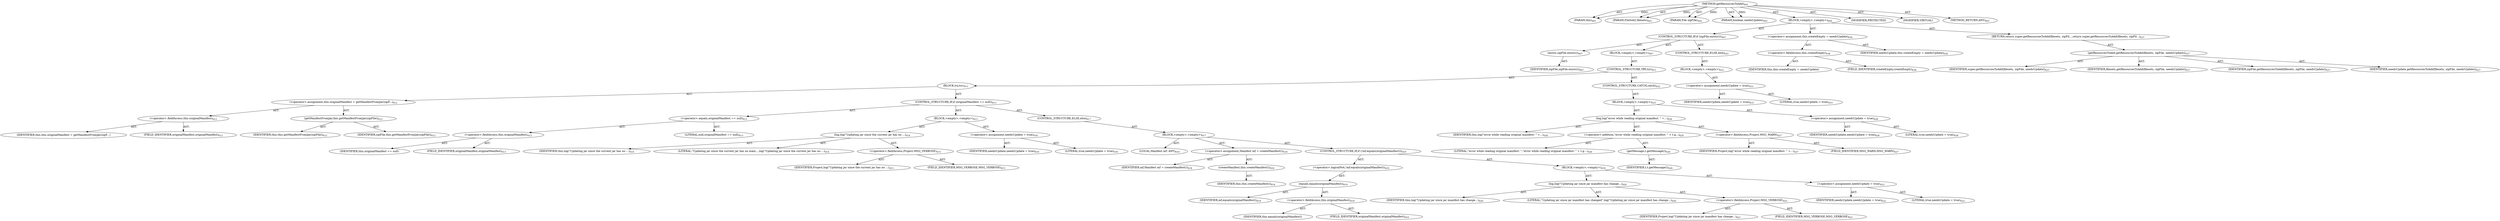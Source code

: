 digraph "getResourcesToAdd" {  
"111669149715" [label = <(METHOD,getResourcesToAdd)<SUB>601</SUB>> ]
"115964117005" [label = <(PARAM,this)<SUB>601</SUB>> ]
"115964117037" [label = <(PARAM,FileSet[] filesets)<SUB>601</SUB>> ]
"115964117038" [label = <(PARAM,File zipFile)<SUB>602</SUB>> ]
"115964117039" [label = <(PARAM,boolean needsUpdate)<SUB>603</SUB>> ]
"25769803865" [label = <(BLOCK,&lt;empty&gt;,&lt;empty&gt;)<SUB>604</SUB>> ]
"47244640317" [label = <(CONTROL_STRUCTURE,IF,if (zipFile.exists()))<SUB>607</SUB>> ]
"30064771420" [label = <(exists,zipFile.exists())<SUB>607</SUB>> ]
"68719477055" [label = <(IDENTIFIER,zipFile,zipFile.exists())<SUB>607</SUB>> ]
"25769803866" [label = <(BLOCK,&lt;empty&gt;,&lt;empty&gt;)<SUB>607</SUB>> ]
"47244640318" [label = <(CONTROL_STRUCTURE,TRY,try)<SUB>611</SUB>> ]
"25769803867" [label = <(BLOCK,try,try)<SUB>611</SUB>> ]
"30064771421" [label = <(&lt;operator&gt;.assignment,this.originalManifest = getManifestFromJar(zipF...)<SUB>612</SUB>> ]
"30064771422" [label = <(&lt;operator&gt;.fieldAccess,this.originalManifest)<SUB>612</SUB>> ]
"68719477056" [label = <(IDENTIFIER,this,this.originalManifest = getManifestFromJar(zipF...)> ]
"55834574911" [label = <(FIELD_IDENTIFIER,originalManifest,originalManifest)<SUB>612</SUB>> ]
"30064771423" [label = <(getManifestFromJar,this.getManifestFromJar(zipFile))<SUB>612</SUB>> ]
"68719476764" [label = <(IDENTIFIER,this,this.getManifestFromJar(zipFile))<SUB>612</SUB>> ]
"68719477057" [label = <(IDENTIFIER,zipFile,this.getManifestFromJar(zipFile))<SUB>612</SUB>> ]
"47244640319" [label = <(CONTROL_STRUCTURE,IF,if (originalManifest == null))<SUB>613</SUB>> ]
"30064771424" [label = <(&lt;operator&gt;.equals,originalManifest == null)<SUB>613</SUB>> ]
"30064771425" [label = <(&lt;operator&gt;.fieldAccess,this.originalManifest)<SUB>613</SUB>> ]
"68719477058" [label = <(IDENTIFIER,this,originalManifest == null)> ]
"55834574912" [label = <(FIELD_IDENTIFIER,originalManifest,originalManifest)<SUB>613</SUB>> ]
"90194313291" [label = <(LITERAL,null,originalManifest == null)<SUB>613</SUB>> ]
"25769803868" [label = <(BLOCK,&lt;empty&gt;,&lt;empty&gt;)<SUB>613</SUB>> ]
"30064771426" [label = <(log,log(&quot;Updating jar since the current jar has no ...)<SUB>614</SUB>> ]
"68719476765" [label = <(IDENTIFIER,this,log(&quot;Updating jar since the current jar has no ...)<SUB>614</SUB>> ]
"90194313292" [label = <(LITERAL,&quot;Updating jar since the current jar has no mani...,log(&quot;Updating jar since the current jar has no ...)<SUB>614</SUB>> ]
"30064771427" [label = <(&lt;operator&gt;.fieldAccess,Project.MSG_VERBOSE)<SUB>615</SUB>> ]
"68719477059" [label = <(IDENTIFIER,Project,log(&quot;Updating jar since the current jar has no ...)<SUB>615</SUB>> ]
"55834574913" [label = <(FIELD_IDENTIFIER,MSG_VERBOSE,MSG_VERBOSE)<SUB>615</SUB>> ]
"30064771428" [label = <(&lt;operator&gt;.assignment,needsUpdate = true)<SUB>616</SUB>> ]
"68719477060" [label = <(IDENTIFIER,needsUpdate,needsUpdate = true)<SUB>616</SUB>> ]
"90194313293" [label = <(LITERAL,true,needsUpdate = true)<SUB>616</SUB>> ]
"47244640320" [label = <(CONTROL_STRUCTURE,ELSE,else)<SUB>617</SUB>> ]
"25769803869" [label = <(BLOCK,&lt;empty&gt;,&lt;empty&gt;)<SUB>617</SUB>> ]
"94489280546" [label = <(LOCAL,Manifest mf: ANY)<SUB>618</SUB>> ]
"30064771429" [label = <(&lt;operator&gt;.assignment,Manifest mf = createManifest())<SUB>618</SUB>> ]
"68719477061" [label = <(IDENTIFIER,mf,Manifest mf = createManifest())<SUB>618</SUB>> ]
"30064771430" [label = <(createManifest,this.createManifest())<SUB>618</SUB>> ]
"68719476766" [label = <(IDENTIFIER,this,this.createManifest())<SUB>618</SUB>> ]
"47244640321" [label = <(CONTROL_STRUCTURE,IF,if (!mf.equals(originalManifest)))<SUB>619</SUB>> ]
"30064771431" [label = <(&lt;operator&gt;.logicalNot,!mf.equals(originalManifest))<SUB>619</SUB>> ]
"30064771432" [label = <(equals,equals(originalManifest))<SUB>619</SUB>> ]
"68719477062" [label = <(IDENTIFIER,mf,equals(originalManifest))<SUB>619</SUB>> ]
"30064771433" [label = <(&lt;operator&gt;.fieldAccess,this.originalManifest)<SUB>619</SUB>> ]
"68719477063" [label = <(IDENTIFIER,this,equals(originalManifest))> ]
"55834574914" [label = <(FIELD_IDENTIFIER,originalManifest,originalManifest)<SUB>619</SUB>> ]
"25769803870" [label = <(BLOCK,&lt;empty&gt;,&lt;empty&gt;)<SUB>619</SUB>> ]
"30064771434" [label = <(log,log(&quot;Updating jar since jar manifest has change...)<SUB>620</SUB>> ]
"68719476767" [label = <(IDENTIFIER,this,log(&quot;Updating jar since jar manifest has change...)<SUB>620</SUB>> ]
"90194313294" [label = <(LITERAL,&quot;Updating jar since jar manifest has changed&quot;,log(&quot;Updating jar since jar manifest has change...)<SUB>620</SUB>> ]
"30064771435" [label = <(&lt;operator&gt;.fieldAccess,Project.MSG_VERBOSE)<SUB>621</SUB>> ]
"68719477064" [label = <(IDENTIFIER,Project,log(&quot;Updating jar since jar manifest has change...)<SUB>621</SUB>> ]
"55834574915" [label = <(FIELD_IDENTIFIER,MSG_VERBOSE,MSG_VERBOSE)<SUB>621</SUB>> ]
"30064771436" [label = <(&lt;operator&gt;.assignment,needsUpdate = true)<SUB>622</SUB>> ]
"68719477065" [label = <(IDENTIFIER,needsUpdate,needsUpdate = true)<SUB>622</SUB>> ]
"90194313295" [label = <(LITERAL,true,needsUpdate = true)<SUB>622</SUB>> ]
"47244640322" [label = <(CONTROL_STRUCTURE,CATCH,catch)<SUB>625</SUB>> ]
"25769803871" [label = <(BLOCK,&lt;empty&gt;,&lt;empty&gt;)<SUB>625</SUB>> ]
"30064771437" [label = <(log,log(&quot;error while reading original manifest: &quot; +...)<SUB>626</SUB>> ]
"68719476768" [label = <(IDENTIFIER,this,log(&quot;error while reading original manifest: &quot; +...)<SUB>626</SUB>> ]
"30064771438" [label = <(&lt;operator&gt;.addition,&quot;error while reading original manifest: &quot; + t.g...)<SUB>626</SUB>> ]
"90194313296" [label = <(LITERAL,&quot;error while reading original manifest: &quot;,&quot;error while reading original manifest: &quot; + t.g...)<SUB>626</SUB>> ]
"30064771439" [label = <(getMessage,t.getMessage())<SUB>626</SUB>> ]
"68719477066" [label = <(IDENTIFIER,t,t.getMessage())<SUB>626</SUB>> ]
"30064771440" [label = <(&lt;operator&gt;.fieldAccess,Project.MSG_WARN)<SUB>627</SUB>> ]
"68719477067" [label = <(IDENTIFIER,Project,log(&quot;error while reading original manifest: &quot; +...)<SUB>627</SUB>> ]
"55834574916" [label = <(FIELD_IDENTIFIER,MSG_WARN,MSG_WARN)<SUB>627</SUB>> ]
"30064771441" [label = <(&lt;operator&gt;.assignment,needsUpdate = true)<SUB>628</SUB>> ]
"68719477068" [label = <(IDENTIFIER,needsUpdate,needsUpdate = true)<SUB>628</SUB>> ]
"90194313297" [label = <(LITERAL,true,needsUpdate = true)<SUB>628</SUB>> ]
"47244640323" [label = <(CONTROL_STRUCTURE,ELSE,else)<SUB>631</SUB>> ]
"25769803872" [label = <(BLOCK,&lt;empty&gt;,&lt;empty&gt;)<SUB>631</SUB>> ]
"30064771442" [label = <(&lt;operator&gt;.assignment,needsUpdate = true)<SUB>633</SUB>> ]
"68719477069" [label = <(IDENTIFIER,needsUpdate,needsUpdate = true)<SUB>633</SUB>> ]
"90194313298" [label = <(LITERAL,true,needsUpdate = true)<SUB>633</SUB>> ]
"30064771443" [label = <(&lt;operator&gt;.assignment,this.createEmpty = needsUpdate)<SUB>636</SUB>> ]
"30064771444" [label = <(&lt;operator&gt;.fieldAccess,this.createEmpty)<SUB>636</SUB>> ]
"68719477070" [label = <(IDENTIFIER,this,this.createEmpty = needsUpdate)> ]
"55834574917" [label = <(FIELD_IDENTIFIER,createEmpty,createEmpty)<SUB>636</SUB>> ]
"68719477071" [label = <(IDENTIFIER,needsUpdate,this.createEmpty = needsUpdate)<SUB>636</SUB>> ]
"146028888069" [label = <(RETURN,return super.getResourcesToAdd(filesets, zipFil...,return super.getResourcesToAdd(filesets, zipFil...)<SUB>637</SUB>> ]
"30064771445" [label = <(getResourcesToAdd,getResourcesToAdd(filesets, zipFile, needsUpdate))<SUB>637</SUB>> ]
"68719477072" [label = <(IDENTIFIER,super,getResourcesToAdd(filesets, zipFile, needsUpdate))<SUB>637</SUB>> ]
"68719477073" [label = <(IDENTIFIER,filesets,getResourcesToAdd(filesets, zipFile, needsUpdate))<SUB>637</SUB>> ]
"68719477074" [label = <(IDENTIFIER,zipFile,getResourcesToAdd(filesets, zipFile, needsUpdate))<SUB>637</SUB>> ]
"68719477075" [label = <(IDENTIFIER,needsUpdate,getResourcesToAdd(filesets, zipFile, needsUpdate))<SUB>637</SUB>> ]
"133143986230" [label = <(MODIFIER,PROTECTED)> ]
"133143986231" [label = <(MODIFIER,VIRTUAL)> ]
"128849018899" [label = <(METHOD_RETURN,ANY)<SUB>601</SUB>> ]
  "111669149715" -> "115964117005"  [ label = "AST: "] 
  "111669149715" -> "115964117037"  [ label = "AST: "] 
  "111669149715" -> "115964117038"  [ label = "AST: "] 
  "111669149715" -> "115964117039"  [ label = "AST: "] 
  "111669149715" -> "25769803865"  [ label = "AST: "] 
  "111669149715" -> "133143986230"  [ label = "AST: "] 
  "111669149715" -> "133143986231"  [ label = "AST: "] 
  "111669149715" -> "128849018899"  [ label = "AST: "] 
  "25769803865" -> "47244640317"  [ label = "AST: "] 
  "25769803865" -> "30064771443"  [ label = "AST: "] 
  "25769803865" -> "146028888069"  [ label = "AST: "] 
  "47244640317" -> "30064771420"  [ label = "AST: "] 
  "47244640317" -> "25769803866"  [ label = "AST: "] 
  "47244640317" -> "47244640323"  [ label = "AST: "] 
  "30064771420" -> "68719477055"  [ label = "AST: "] 
  "25769803866" -> "47244640318"  [ label = "AST: "] 
  "47244640318" -> "25769803867"  [ label = "AST: "] 
  "47244640318" -> "47244640322"  [ label = "AST: "] 
  "25769803867" -> "30064771421"  [ label = "AST: "] 
  "25769803867" -> "47244640319"  [ label = "AST: "] 
  "30064771421" -> "30064771422"  [ label = "AST: "] 
  "30064771421" -> "30064771423"  [ label = "AST: "] 
  "30064771422" -> "68719477056"  [ label = "AST: "] 
  "30064771422" -> "55834574911"  [ label = "AST: "] 
  "30064771423" -> "68719476764"  [ label = "AST: "] 
  "30064771423" -> "68719477057"  [ label = "AST: "] 
  "47244640319" -> "30064771424"  [ label = "AST: "] 
  "47244640319" -> "25769803868"  [ label = "AST: "] 
  "47244640319" -> "47244640320"  [ label = "AST: "] 
  "30064771424" -> "30064771425"  [ label = "AST: "] 
  "30064771424" -> "90194313291"  [ label = "AST: "] 
  "30064771425" -> "68719477058"  [ label = "AST: "] 
  "30064771425" -> "55834574912"  [ label = "AST: "] 
  "25769803868" -> "30064771426"  [ label = "AST: "] 
  "25769803868" -> "30064771428"  [ label = "AST: "] 
  "30064771426" -> "68719476765"  [ label = "AST: "] 
  "30064771426" -> "90194313292"  [ label = "AST: "] 
  "30064771426" -> "30064771427"  [ label = "AST: "] 
  "30064771427" -> "68719477059"  [ label = "AST: "] 
  "30064771427" -> "55834574913"  [ label = "AST: "] 
  "30064771428" -> "68719477060"  [ label = "AST: "] 
  "30064771428" -> "90194313293"  [ label = "AST: "] 
  "47244640320" -> "25769803869"  [ label = "AST: "] 
  "25769803869" -> "94489280546"  [ label = "AST: "] 
  "25769803869" -> "30064771429"  [ label = "AST: "] 
  "25769803869" -> "47244640321"  [ label = "AST: "] 
  "30064771429" -> "68719477061"  [ label = "AST: "] 
  "30064771429" -> "30064771430"  [ label = "AST: "] 
  "30064771430" -> "68719476766"  [ label = "AST: "] 
  "47244640321" -> "30064771431"  [ label = "AST: "] 
  "47244640321" -> "25769803870"  [ label = "AST: "] 
  "30064771431" -> "30064771432"  [ label = "AST: "] 
  "30064771432" -> "68719477062"  [ label = "AST: "] 
  "30064771432" -> "30064771433"  [ label = "AST: "] 
  "30064771433" -> "68719477063"  [ label = "AST: "] 
  "30064771433" -> "55834574914"  [ label = "AST: "] 
  "25769803870" -> "30064771434"  [ label = "AST: "] 
  "25769803870" -> "30064771436"  [ label = "AST: "] 
  "30064771434" -> "68719476767"  [ label = "AST: "] 
  "30064771434" -> "90194313294"  [ label = "AST: "] 
  "30064771434" -> "30064771435"  [ label = "AST: "] 
  "30064771435" -> "68719477064"  [ label = "AST: "] 
  "30064771435" -> "55834574915"  [ label = "AST: "] 
  "30064771436" -> "68719477065"  [ label = "AST: "] 
  "30064771436" -> "90194313295"  [ label = "AST: "] 
  "47244640322" -> "25769803871"  [ label = "AST: "] 
  "25769803871" -> "30064771437"  [ label = "AST: "] 
  "25769803871" -> "30064771441"  [ label = "AST: "] 
  "30064771437" -> "68719476768"  [ label = "AST: "] 
  "30064771437" -> "30064771438"  [ label = "AST: "] 
  "30064771437" -> "30064771440"  [ label = "AST: "] 
  "30064771438" -> "90194313296"  [ label = "AST: "] 
  "30064771438" -> "30064771439"  [ label = "AST: "] 
  "30064771439" -> "68719477066"  [ label = "AST: "] 
  "30064771440" -> "68719477067"  [ label = "AST: "] 
  "30064771440" -> "55834574916"  [ label = "AST: "] 
  "30064771441" -> "68719477068"  [ label = "AST: "] 
  "30064771441" -> "90194313297"  [ label = "AST: "] 
  "47244640323" -> "25769803872"  [ label = "AST: "] 
  "25769803872" -> "30064771442"  [ label = "AST: "] 
  "30064771442" -> "68719477069"  [ label = "AST: "] 
  "30064771442" -> "90194313298"  [ label = "AST: "] 
  "30064771443" -> "30064771444"  [ label = "AST: "] 
  "30064771443" -> "68719477071"  [ label = "AST: "] 
  "30064771444" -> "68719477070"  [ label = "AST: "] 
  "30064771444" -> "55834574917"  [ label = "AST: "] 
  "146028888069" -> "30064771445"  [ label = "AST: "] 
  "30064771445" -> "68719477072"  [ label = "AST: "] 
  "30064771445" -> "68719477073"  [ label = "AST: "] 
  "30064771445" -> "68719477074"  [ label = "AST: "] 
  "30064771445" -> "68719477075"  [ label = "AST: "] 
  "111669149715" -> "115964117005"  [ label = "DDG: "] 
  "111669149715" -> "115964117037"  [ label = "DDG: "] 
  "111669149715" -> "115964117038"  [ label = "DDG: "] 
  "111669149715" -> "115964117039"  [ label = "DDG: "] 
}
